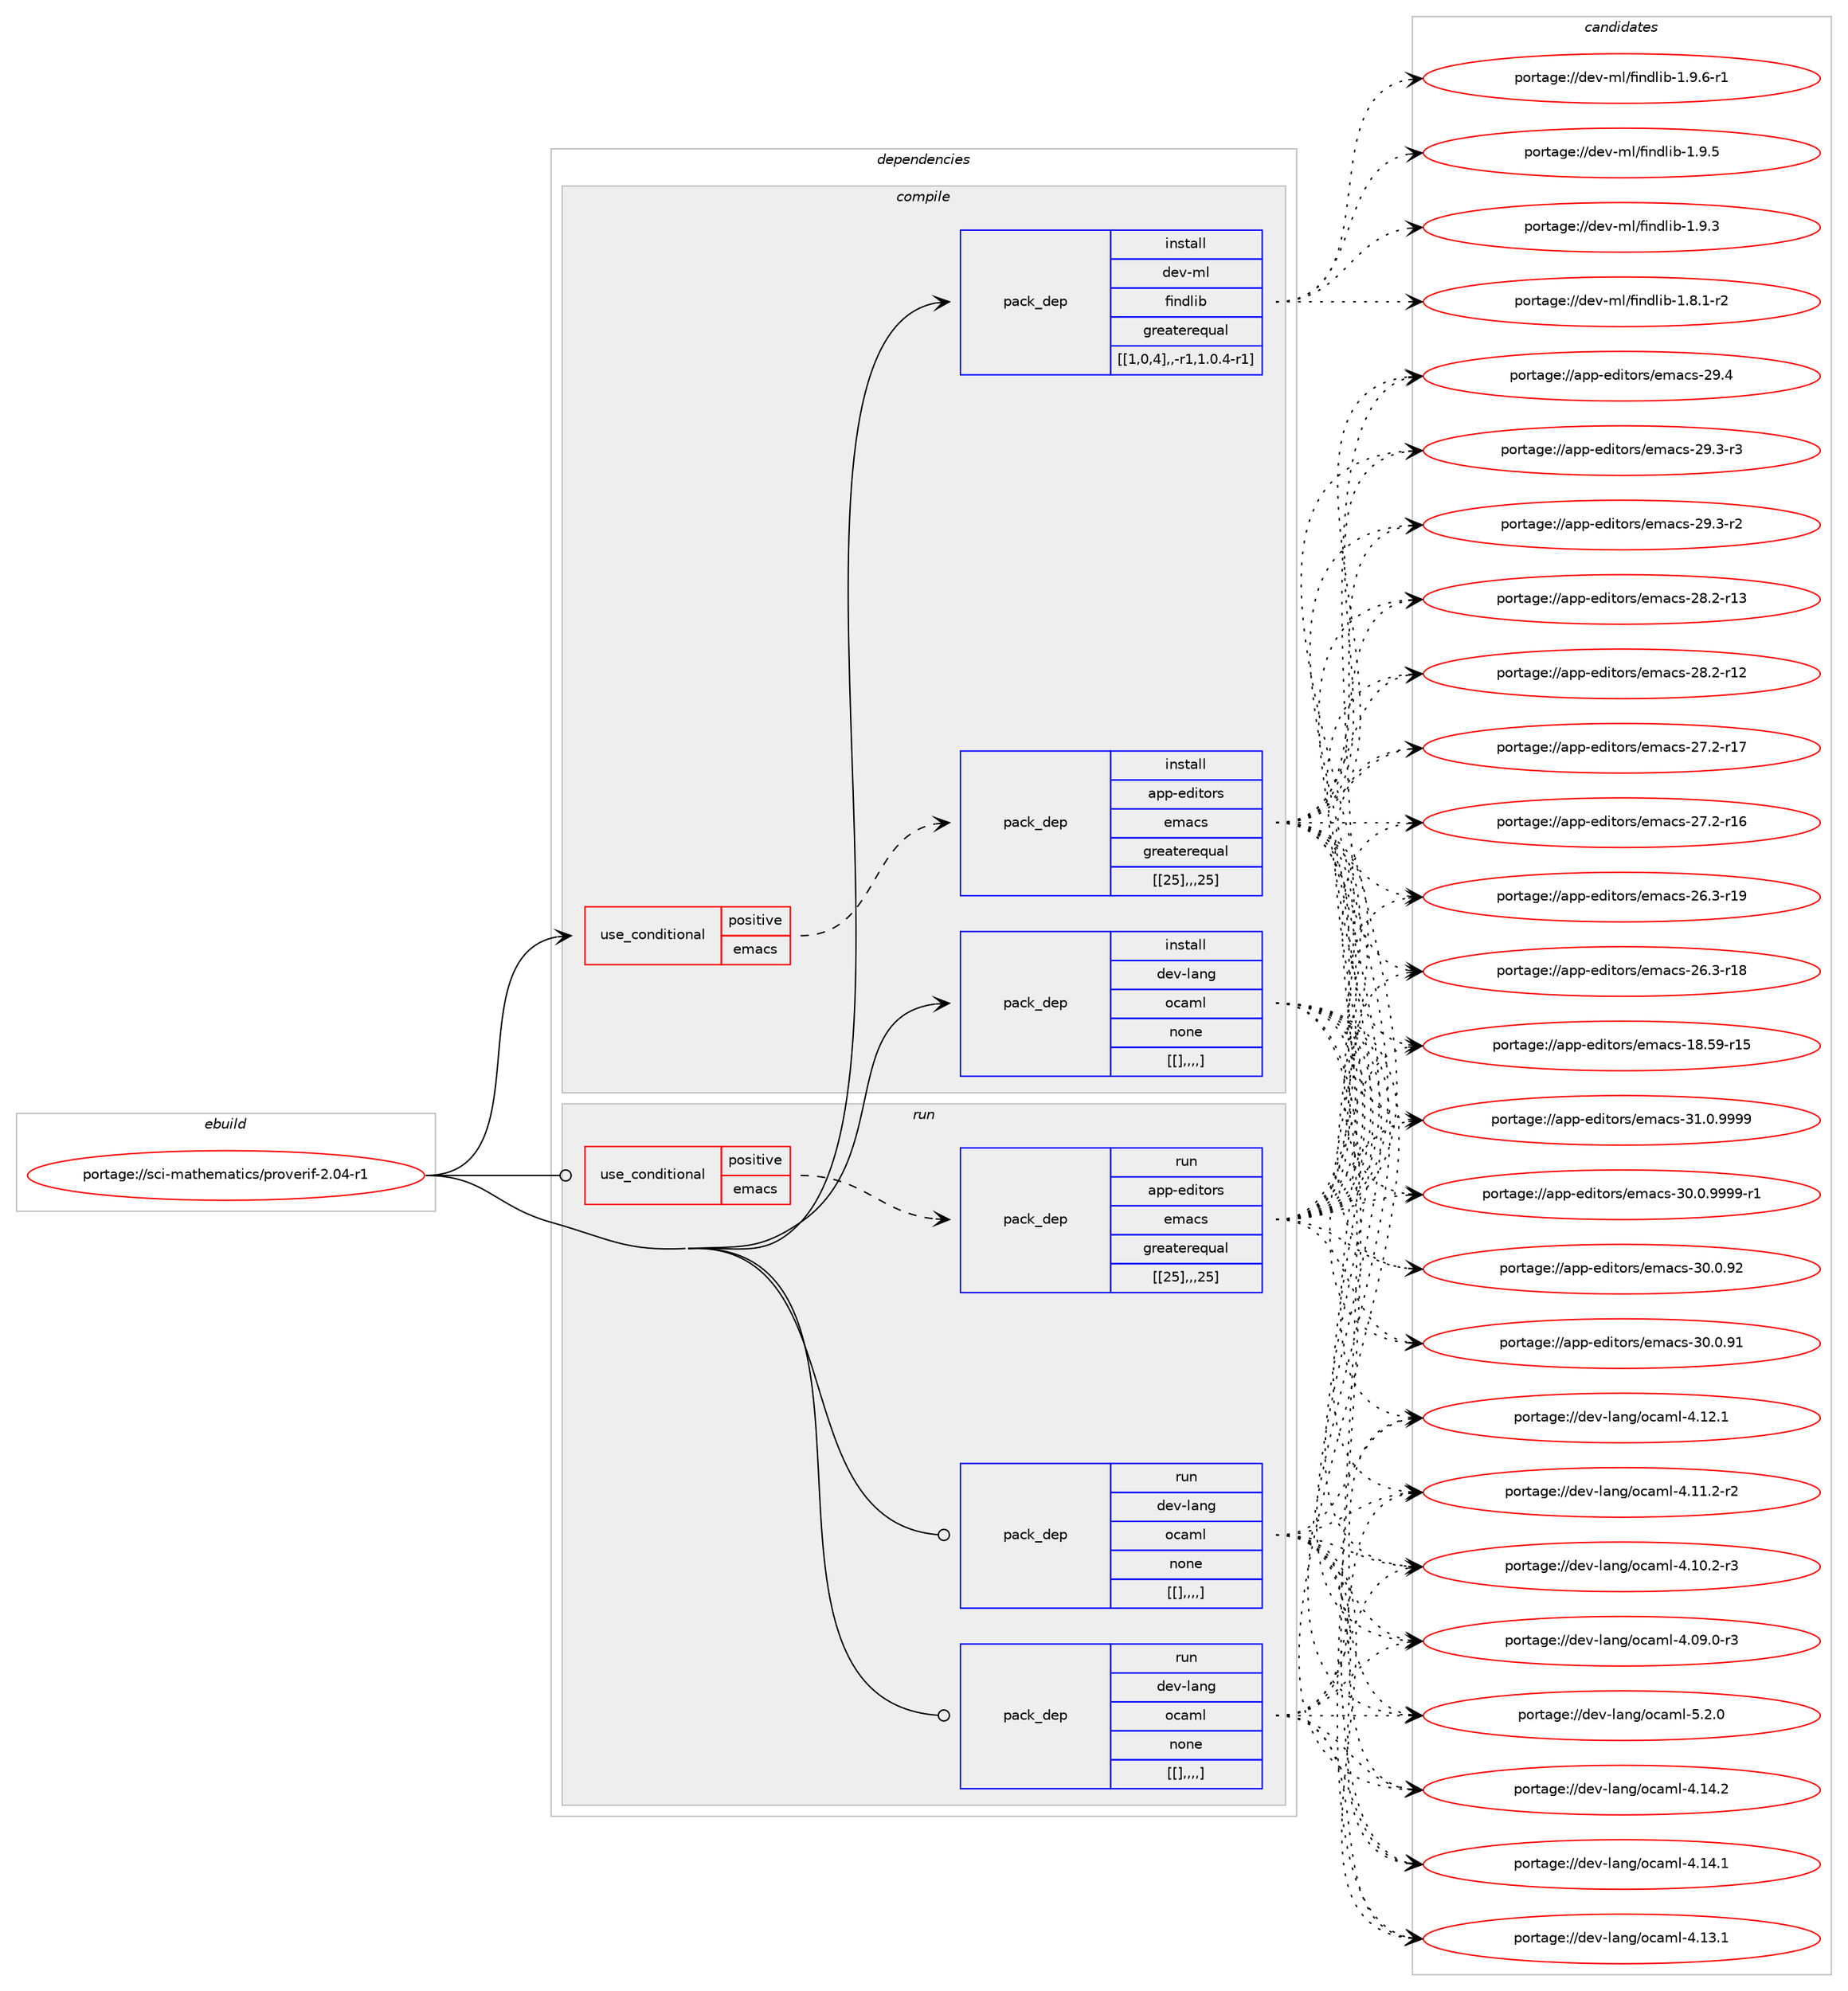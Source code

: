 digraph prolog {

# *************
# Graph options
# *************

newrank=true;
concentrate=true;
compound=true;
graph [rankdir=LR,fontname=Helvetica,fontsize=10,ranksep=1.5];#, ranksep=2.5, nodesep=0.2];
edge  [arrowhead=vee];
node  [fontname=Helvetica,fontsize=10];

# **********
# The ebuild
# **********

subgraph cluster_leftcol {
color=gray;
label=<<i>ebuild</i>>;
id [label="portage://sci-mathematics/proverif-2.04-r1", color=red, width=4, href="../sci-mathematics/proverif-2.04-r1.svg"];
}

# ****************
# The dependencies
# ****************

subgraph cluster_midcol {
color=gray;
label=<<i>dependencies</i>>;
subgraph cluster_compile {
fillcolor="#eeeeee";
style=filled;
label=<<i>compile</i>>;
subgraph cond114640 {
dependency431137 [label=<<TABLE BORDER="0" CELLBORDER="1" CELLSPACING="0" CELLPADDING="4"><TR><TD ROWSPAN="3" CELLPADDING="10">use_conditional</TD></TR><TR><TD>positive</TD></TR><TR><TD>emacs</TD></TR></TABLE>>, shape=none, color=red];
subgraph pack313368 {
dependency431178 [label=<<TABLE BORDER="0" CELLBORDER="1" CELLSPACING="0" CELLPADDING="4" WIDTH="220"><TR><TD ROWSPAN="6" CELLPADDING="30">pack_dep</TD></TR><TR><TD WIDTH="110">install</TD></TR><TR><TD>app-editors</TD></TR><TR><TD>emacs</TD></TR><TR><TD>greaterequal</TD></TR><TR><TD>[[25],,,25]</TD></TR></TABLE>>, shape=none, color=blue];
}
dependency431137:e -> dependency431178:w [weight=20,style="dashed",arrowhead="vee"];
}
id:e -> dependency431137:w [weight=20,style="solid",arrowhead="vee"];
subgraph pack313371 {
dependency431210 [label=<<TABLE BORDER="0" CELLBORDER="1" CELLSPACING="0" CELLPADDING="4" WIDTH="220"><TR><TD ROWSPAN="6" CELLPADDING="30">pack_dep</TD></TR><TR><TD WIDTH="110">install</TD></TR><TR><TD>dev-lang</TD></TR><TR><TD>ocaml</TD></TR><TR><TD>none</TD></TR><TR><TD>[[],,,,]</TD></TR></TABLE>>, shape=none, color=blue];
}
id:e -> dependency431210:w [weight=20,style="solid",arrowhead="vee"];
subgraph pack313402 {
dependency431253 [label=<<TABLE BORDER="0" CELLBORDER="1" CELLSPACING="0" CELLPADDING="4" WIDTH="220"><TR><TD ROWSPAN="6" CELLPADDING="30">pack_dep</TD></TR><TR><TD WIDTH="110">install</TD></TR><TR><TD>dev-ml</TD></TR><TR><TD>findlib</TD></TR><TR><TD>greaterequal</TD></TR><TR><TD>[[1,0,4],,-r1,1.0.4-r1]</TD></TR></TABLE>>, shape=none, color=blue];
}
id:e -> dependency431253:w [weight=20,style="solid",arrowhead="vee"];
}
subgraph cluster_compileandrun {
fillcolor="#eeeeee";
style=filled;
label=<<i>compile and run</i>>;
}
subgraph cluster_run {
fillcolor="#eeeeee";
style=filled;
label=<<i>run</i>>;
subgraph cond114683 {
dependency431258 [label=<<TABLE BORDER="0" CELLBORDER="1" CELLSPACING="0" CELLPADDING="4"><TR><TD ROWSPAN="3" CELLPADDING="10">use_conditional</TD></TR><TR><TD>positive</TD></TR><TR><TD>emacs</TD></TR></TABLE>>, shape=none, color=red];
subgraph pack313420 {
dependency431260 [label=<<TABLE BORDER="0" CELLBORDER="1" CELLSPACING="0" CELLPADDING="4" WIDTH="220"><TR><TD ROWSPAN="6" CELLPADDING="30">pack_dep</TD></TR><TR><TD WIDTH="110">run</TD></TR><TR><TD>app-editors</TD></TR><TR><TD>emacs</TD></TR><TR><TD>greaterequal</TD></TR><TR><TD>[[25],,,25]</TD></TR></TABLE>>, shape=none, color=blue];
}
dependency431258:e -> dependency431260:w [weight=20,style="dashed",arrowhead="vee"];
}
id:e -> dependency431258:w [weight=20,style="solid",arrowhead="odot"];
subgraph pack313424 {
dependency431264 [label=<<TABLE BORDER="0" CELLBORDER="1" CELLSPACING="0" CELLPADDING="4" WIDTH="220"><TR><TD ROWSPAN="6" CELLPADDING="30">pack_dep</TD></TR><TR><TD WIDTH="110">run</TD></TR><TR><TD>dev-lang</TD></TR><TR><TD>ocaml</TD></TR><TR><TD>none</TD></TR><TR><TD>[[],,,,]</TD></TR></TABLE>>, shape=none, color=blue];
}
id:e -> dependency431264:w [weight=20,style="solid",arrowhead="odot"];
subgraph pack313429 {
dependency431293 [label=<<TABLE BORDER="0" CELLBORDER="1" CELLSPACING="0" CELLPADDING="4" WIDTH="220"><TR><TD ROWSPAN="6" CELLPADDING="30">pack_dep</TD></TR><TR><TD WIDTH="110">run</TD></TR><TR><TD>dev-lang</TD></TR><TR><TD>ocaml</TD></TR><TR><TD>none</TD></TR><TR><TD>[[],,,,]</TD></TR></TABLE>>, shape=none, color=blue];
}
id:e -> dependency431293:w [weight=20,style="solid",arrowhead="odot"];
}
}

# **************
# The candidates
# **************

subgraph cluster_choices {
rank=same;
color=gray;
label=<<i>candidates</i>>;

subgraph choice312488 {
color=black;
nodesep=1;
choice971121124510110010511611111411547101109979911545514946484657575757 [label="portage://app-editors/emacs-31.0.9999", color=red, width=4,href="../app-editors/emacs-31.0.9999.svg"];
choice9711211245101100105116111114115471011099799115455148464846575757574511449 [label="portage://app-editors/emacs-30.0.9999-r1", color=red, width=4,href="../app-editors/emacs-30.0.9999-r1.svg"];
choice97112112451011001051161111141154710110997991154551484648465750 [label="portage://app-editors/emacs-30.0.92", color=red, width=4,href="../app-editors/emacs-30.0.92.svg"];
choice97112112451011001051161111141154710110997991154551484648465749 [label="portage://app-editors/emacs-30.0.91", color=red, width=4,href="../app-editors/emacs-30.0.91.svg"];
choice97112112451011001051161111141154710110997991154550574652 [label="portage://app-editors/emacs-29.4", color=red, width=4,href="../app-editors/emacs-29.4.svg"];
choice971121124510110010511611111411547101109979911545505746514511451 [label="portage://app-editors/emacs-29.3-r3", color=red, width=4,href="../app-editors/emacs-29.3-r3.svg"];
choice971121124510110010511611111411547101109979911545505746514511450 [label="portage://app-editors/emacs-29.3-r2", color=red, width=4,href="../app-editors/emacs-29.3-r2.svg"];
choice97112112451011001051161111141154710110997991154550564650451144951 [label="portage://app-editors/emacs-28.2-r13", color=red, width=4,href="../app-editors/emacs-28.2-r13.svg"];
choice97112112451011001051161111141154710110997991154550564650451144950 [label="portage://app-editors/emacs-28.2-r12", color=red, width=4,href="../app-editors/emacs-28.2-r12.svg"];
choice97112112451011001051161111141154710110997991154550554650451144955 [label="portage://app-editors/emacs-27.2-r17", color=red, width=4,href="../app-editors/emacs-27.2-r17.svg"];
choice97112112451011001051161111141154710110997991154550554650451144954 [label="portage://app-editors/emacs-27.2-r16", color=red, width=4,href="../app-editors/emacs-27.2-r16.svg"];
choice97112112451011001051161111141154710110997991154550544651451144957 [label="portage://app-editors/emacs-26.3-r19", color=red, width=4,href="../app-editors/emacs-26.3-r19.svg"];
choice97112112451011001051161111141154710110997991154550544651451144956 [label="portage://app-editors/emacs-26.3-r18", color=red, width=4,href="../app-editors/emacs-26.3-r18.svg"];
choice9711211245101100105116111114115471011099799115454956465357451144953 [label="portage://app-editors/emacs-18.59-r15", color=red, width=4,href="../app-editors/emacs-18.59-r15.svg"];
dependency431178:e -> choice971121124510110010511611111411547101109979911545514946484657575757:w [style=dotted,weight="100"];
dependency431178:e -> choice9711211245101100105116111114115471011099799115455148464846575757574511449:w [style=dotted,weight="100"];
dependency431178:e -> choice97112112451011001051161111141154710110997991154551484648465750:w [style=dotted,weight="100"];
dependency431178:e -> choice97112112451011001051161111141154710110997991154551484648465749:w [style=dotted,weight="100"];
dependency431178:e -> choice97112112451011001051161111141154710110997991154550574652:w [style=dotted,weight="100"];
dependency431178:e -> choice971121124510110010511611111411547101109979911545505746514511451:w [style=dotted,weight="100"];
dependency431178:e -> choice971121124510110010511611111411547101109979911545505746514511450:w [style=dotted,weight="100"];
dependency431178:e -> choice97112112451011001051161111141154710110997991154550564650451144951:w [style=dotted,weight="100"];
dependency431178:e -> choice97112112451011001051161111141154710110997991154550564650451144950:w [style=dotted,weight="100"];
dependency431178:e -> choice97112112451011001051161111141154710110997991154550554650451144955:w [style=dotted,weight="100"];
dependency431178:e -> choice97112112451011001051161111141154710110997991154550554650451144954:w [style=dotted,weight="100"];
dependency431178:e -> choice97112112451011001051161111141154710110997991154550544651451144957:w [style=dotted,weight="100"];
dependency431178:e -> choice97112112451011001051161111141154710110997991154550544651451144956:w [style=dotted,weight="100"];
dependency431178:e -> choice9711211245101100105116111114115471011099799115454956465357451144953:w [style=dotted,weight="100"];
}
subgraph choice312494 {
color=black;
nodesep=1;
choice1001011184510897110103471119997109108455346504648 [label="portage://dev-lang/ocaml-5.2.0", color=red, width=4,href="../dev-lang/ocaml-5.2.0.svg"];
choice100101118451089711010347111999710910845524649524650 [label="portage://dev-lang/ocaml-4.14.2", color=red, width=4,href="../dev-lang/ocaml-4.14.2.svg"];
choice100101118451089711010347111999710910845524649524649 [label="portage://dev-lang/ocaml-4.14.1", color=red, width=4,href="../dev-lang/ocaml-4.14.1.svg"];
choice100101118451089711010347111999710910845524649514649 [label="portage://dev-lang/ocaml-4.13.1", color=red, width=4,href="../dev-lang/ocaml-4.13.1.svg"];
choice100101118451089711010347111999710910845524649504649 [label="portage://dev-lang/ocaml-4.12.1", color=red, width=4,href="../dev-lang/ocaml-4.12.1.svg"];
choice1001011184510897110103471119997109108455246494946504511450 [label="portage://dev-lang/ocaml-4.11.2-r2", color=red, width=4,href="../dev-lang/ocaml-4.11.2-r2.svg"];
choice1001011184510897110103471119997109108455246494846504511451 [label="portage://dev-lang/ocaml-4.10.2-r3", color=red, width=4,href="../dev-lang/ocaml-4.10.2-r3.svg"];
choice1001011184510897110103471119997109108455246485746484511451 [label="portage://dev-lang/ocaml-4.09.0-r3", color=red, width=4,href="../dev-lang/ocaml-4.09.0-r3.svg"];
dependency431210:e -> choice1001011184510897110103471119997109108455346504648:w [style=dotted,weight="100"];
dependency431210:e -> choice100101118451089711010347111999710910845524649524650:w [style=dotted,weight="100"];
dependency431210:e -> choice100101118451089711010347111999710910845524649524649:w [style=dotted,weight="100"];
dependency431210:e -> choice100101118451089711010347111999710910845524649514649:w [style=dotted,weight="100"];
dependency431210:e -> choice100101118451089711010347111999710910845524649504649:w [style=dotted,weight="100"];
dependency431210:e -> choice1001011184510897110103471119997109108455246494946504511450:w [style=dotted,weight="100"];
dependency431210:e -> choice1001011184510897110103471119997109108455246494846504511451:w [style=dotted,weight="100"];
dependency431210:e -> choice1001011184510897110103471119997109108455246485746484511451:w [style=dotted,weight="100"];
}
subgraph choice312497 {
color=black;
nodesep=1;
choice1001011184510910847102105110100108105984549465746544511449 [label="portage://dev-ml/findlib-1.9.6-r1", color=red, width=4,href="../dev-ml/findlib-1.9.6-r1.svg"];
choice100101118451091084710210511010010810598454946574653 [label="portage://dev-ml/findlib-1.9.5", color=red, width=4,href="../dev-ml/findlib-1.9.5.svg"];
choice100101118451091084710210511010010810598454946574651 [label="portage://dev-ml/findlib-1.9.3", color=red, width=4,href="../dev-ml/findlib-1.9.3.svg"];
choice1001011184510910847102105110100108105984549465646494511450 [label="portage://dev-ml/findlib-1.8.1-r2", color=red, width=4,href="../dev-ml/findlib-1.8.1-r2.svg"];
dependency431253:e -> choice1001011184510910847102105110100108105984549465746544511449:w [style=dotted,weight="100"];
dependency431253:e -> choice100101118451091084710210511010010810598454946574653:w [style=dotted,weight="100"];
dependency431253:e -> choice100101118451091084710210511010010810598454946574651:w [style=dotted,weight="100"];
dependency431253:e -> choice1001011184510910847102105110100108105984549465646494511450:w [style=dotted,weight="100"];
}
subgraph choice312512 {
color=black;
nodesep=1;
choice971121124510110010511611111411547101109979911545514946484657575757 [label="portage://app-editors/emacs-31.0.9999", color=red, width=4,href="../app-editors/emacs-31.0.9999.svg"];
choice9711211245101100105116111114115471011099799115455148464846575757574511449 [label="portage://app-editors/emacs-30.0.9999-r1", color=red, width=4,href="../app-editors/emacs-30.0.9999-r1.svg"];
choice97112112451011001051161111141154710110997991154551484648465750 [label="portage://app-editors/emacs-30.0.92", color=red, width=4,href="../app-editors/emacs-30.0.92.svg"];
choice97112112451011001051161111141154710110997991154551484648465749 [label="portage://app-editors/emacs-30.0.91", color=red, width=4,href="../app-editors/emacs-30.0.91.svg"];
choice97112112451011001051161111141154710110997991154550574652 [label="portage://app-editors/emacs-29.4", color=red, width=4,href="../app-editors/emacs-29.4.svg"];
choice971121124510110010511611111411547101109979911545505746514511451 [label="portage://app-editors/emacs-29.3-r3", color=red, width=4,href="../app-editors/emacs-29.3-r3.svg"];
choice971121124510110010511611111411547101109979911545505746514511450 [label="portage://app-editors/emacs-29.3-r2", color=red, width=4,href="../app-editors/emacs-29.3-r2.svg"];
choice97112112451011001051161111141154710110997991154550564650451144951 [label="portage://app-editors/emacs-28.2-r13", color=red, width=4,href="../app-editors/emacs-28.2-r13.svg"];
choice97112112451011001051161111141154710110997991154550564650451144950 [label="portage://app-editors/emacs-28.2-r12", color=red, width=4,href="../app-editors/emacs-28.2-r12.svg"];
choice97112112451011001051161111141154710110997991154550554650451144955 [label="portage://app-editors/emacs-27.2-r17", color=red, width=4,href="../app-editors/emacs-27.2-r17.svg"];
choice97112112451011001051161111141154710110997991154550554650451144954 [label="portage://app-editors/emacs-27.2-r16", color=red, width=4,href="../app-editors/emacs-27.2-r16.svg"];
choice97112112451011001051161111141154710110997991154550544651451144957 [label="portage://app-editors/emacs-26.3-r19", color=red, width=4,href="../app-editors/emacs-26.3-r19.svg"];
choice97112112451011001051161111141154710110997991154550544651451144956 [label="portage://app-editors/emacs-26.3-r18", color=red, width=4,href="../app-editors/emacs-26.3-r18.svg"];
choice9711211245101100105116111114115471011099799115454956465357451144953 [label="portage://app-editors/emacs-18.59-r15", color=red, width=4,href="../app-editors/emacs-18.59-r15.svg"];
dependency431260:e -> choice971121124510110010511611111411547101109979911545514946484657575757:w [style=dotted,weight="100"];
dependency431260:e -> choice9711211245101100105116111114115471011099799115455148464846575757574511449:w [style=dotted,weight="100"];
dependency431260:e -> choice97112112451011001051161111141154710110997991154551484648465750:w [style=dotted,weight="100"];
dependency431260:e -> choice97112112451011001051161111141154710110997991154551484648465749:w [style=dotted,weight="100"];
dependency431260:e -> choice97112112451011001051161111141154710110997991154550574652:w [style=dotted,weight="100"];
dependency431260:e -> choice971121124510110010511611111411547101109979911545505746514511451:w [style=dotted,weight="100"];
dependency431260:e -> choice971121124510110010511611111411547101109979911545505746514511450:w [style=dotted,weight="100"];
dependency431260:e -> choice97112112451011001051161111141154710110997991154550564650451144951:w [style=dotted,weight="100"];
dependency431260:e -> choice97112112451011001051161111141154710110997991154550564650451144950:w [style=dotted,weight="100"];
dependency431260:e -> choice97112112451011001051161111141154710110997991154550554650451144955:w [style=dotted,weight="100"];
dependency431260:e -> choice97112112451011001051161111141154710110997991154550554650451144954:w [style=dotted,weight="100"];
dependency431260:e -> choice97112112451011001051161111141154710110997991154550544651451144957:w [style=dotted,weight="100"];
dependency431260:e -> choice97112112451011001051161111141154710110997991154550544651451144956:w [style=dotted,weight="100"];
dependency431260:e -> choice9711211245101100105116111114115471011099799115454956465357451144953:w [style=dotted,weight="100"];
}
subgraph choice312521 {
color=black;
nodesep=1;
choice1001011184510897110103471119997109108455346504648 [label="portage://dev-lang/ocaml-5.2.0", color=red, width=4,href="../dev-lang/ocaml-5.2.0.svg"];
choice100101118451089711010347111999710910845524649524650 [label="portage://dev-lang/ocaml-4.14.2", color=red, width=4,href="../dev-lang/ocaml-4.14.2.svg"];
choice100101118451089711010347111999710910845524649524649 [label="portage://dev-lang/ocaml-4.14.1", color=red, width=4,href="../dev-lang/ocaml-4.14.1.svg"];
choice100101118451089711010347111999710910845524649514649 [label="portage://dev-lang/ocaml-4.13.1", color=red, width=4,href="../dev-lang/ocaml-4.13.1.svg"];
choice100101118451089711010347111999710910845524649504649 [label="portage://dev-lang/ocaml-4.12.1", color=red, width=4,href="../dev-lang/ocaml-4.12.1.svg"];
choice1001011184510897110103471119997109108455246494946504511450 [label="portage://dev-lang/ocaml-4.11.2-r2", color=red, width=4,href="../dev-lang/ocaml-4.11.2-r2.svg"];
choice1001011184510897110103471119997109108455246494846504511451 [label="portage://dev-lang/ocaml-4.10.2-r3", color=red, width=4,href="../dev-lang/ocaml-4.10.2-r3.svg"];
choice1001011184510897110103471119997109108455246485746484511451 [label="portage://dev-lang/ocaml-4.09.0-r3", color=red, width=4,href="../dev-lang/ocaml-4.09.0-r3.svg"];
dependency431264:e -> choice1001011184510897110103471119997109108455346504648:w [style=dotted,weight="100"];
dependency431264:e -> choice100101118451089711010347111999710910845524649524650:w [style=dotted,weight="100"];
dependency431264:e -> choice100101118451089711010347111999710910845524649524649:w [style=dotted,weight="100"];
dependency431264:e -> choice100101118451089711010347111999710910845524649514649:w [style=dotted,weight="100"];
dependency431264:e -> choice100101118451089711010347111999710910845524649504649:w [style=dotted,weight="100"];
dependency431264:e -> choice1001011184510897110103471119997109108455246494946504511450:w [style=dotted,weight="100"];
dependency431264:e -> choice1001011184510897110103471119997109108455246494846504511451:w [style=dotted,weight="100"];
dependency431264:e -> choice1001011184510897110103471119997109108455246485746484511451:w [style=dotted,weight="100"];
}
subgraph choice312572 {
color=black;
nodesep=1;
choice1001011184510897110103471119997109108455346504648 [label="portage://dev-lang/ocaml-5.2.0", color=red, width=4,href="../dev-lang/ocaml-5.2.0.svg"];
choice100101118451089711010347111999710910845524649524650 [label="portage://dev-lang/ocaml-4.14.2", color=red, width=4,href="../dev-lang/ocaml-4.14.2.svg"];
choice100101118451089711010347111999710910845524649524649 [label="portage://dev-lang/ocaml-4.14.1", color=red, width=4,href="../dev-lang/ocaml-4.14.1.svg"];
choice100101118451089711010347111999710910845524649514649 [label="portage://dev-lang/ocaml-4.13.1", color=red, width=4,href="../dev-lang/ocaml-4.13.1.svg"];
choice100101118451089711010347111999710910845524649504649 [label="portage://dev-lang/ocaml-4.12.1", color=red, width=4,href="../dev-lang/ocaml-4.12.1.svg"];
choice1001011184510897110103471119997109108455246494946504511450 [label="portage://dev-lang/ocaml-4.11.2-r2", color=red, width=4,href="../dev-lang/ocaml-4.11.2-r2.svg"];
choice1001011184510897110103471119997109108455246494846504511451 [label="portage://dev-lang/ocaml-4.10.2-r3", color=red, width=4,href="../dev-lang/ocaml-4.10.2-r3.svg"];
choice1001011184510897110103471119997109108455246485746484511451 [label="portage://dev-lang/ocaml-4.09.0-r3", color=red, width=4,href="../dev-lang/ocaml-4.09.0-r3.svg"];
dependency431293:e -> choice1001011184510897110103471119997109108455346504648:w [style=dotted,weight="100"];
dependency431293:e -> choice100101118451089711010347111999710910845524649524650:w [style=dotted,weight="100"];
dependency431293:e -> choice100101118451089711010347111999710910845524649524649:w [style=dotted,weight="100"];
dependency431293:e -> choice100101118451089711010347111999710910845524649514649:w [style=dotted,weight="100"];
dependency431293:e -> choice100101118451089711010347111999710910845524649504649:w [style=dotted,weight="100"];
dependency431293:e -> choice1001011184510897110103471119997109108455246494946504511450:w [style=dotted,weight="100"];
dependency431293:e -> choice1001011184510897110103471119997109108455246494846504511451:w [style=dotted,weight="100"];
dependency431293:e -> choice1001011184510897110103471119997109108455246485746484511451:w [style=dotted,weight="100"];
}
}

}
